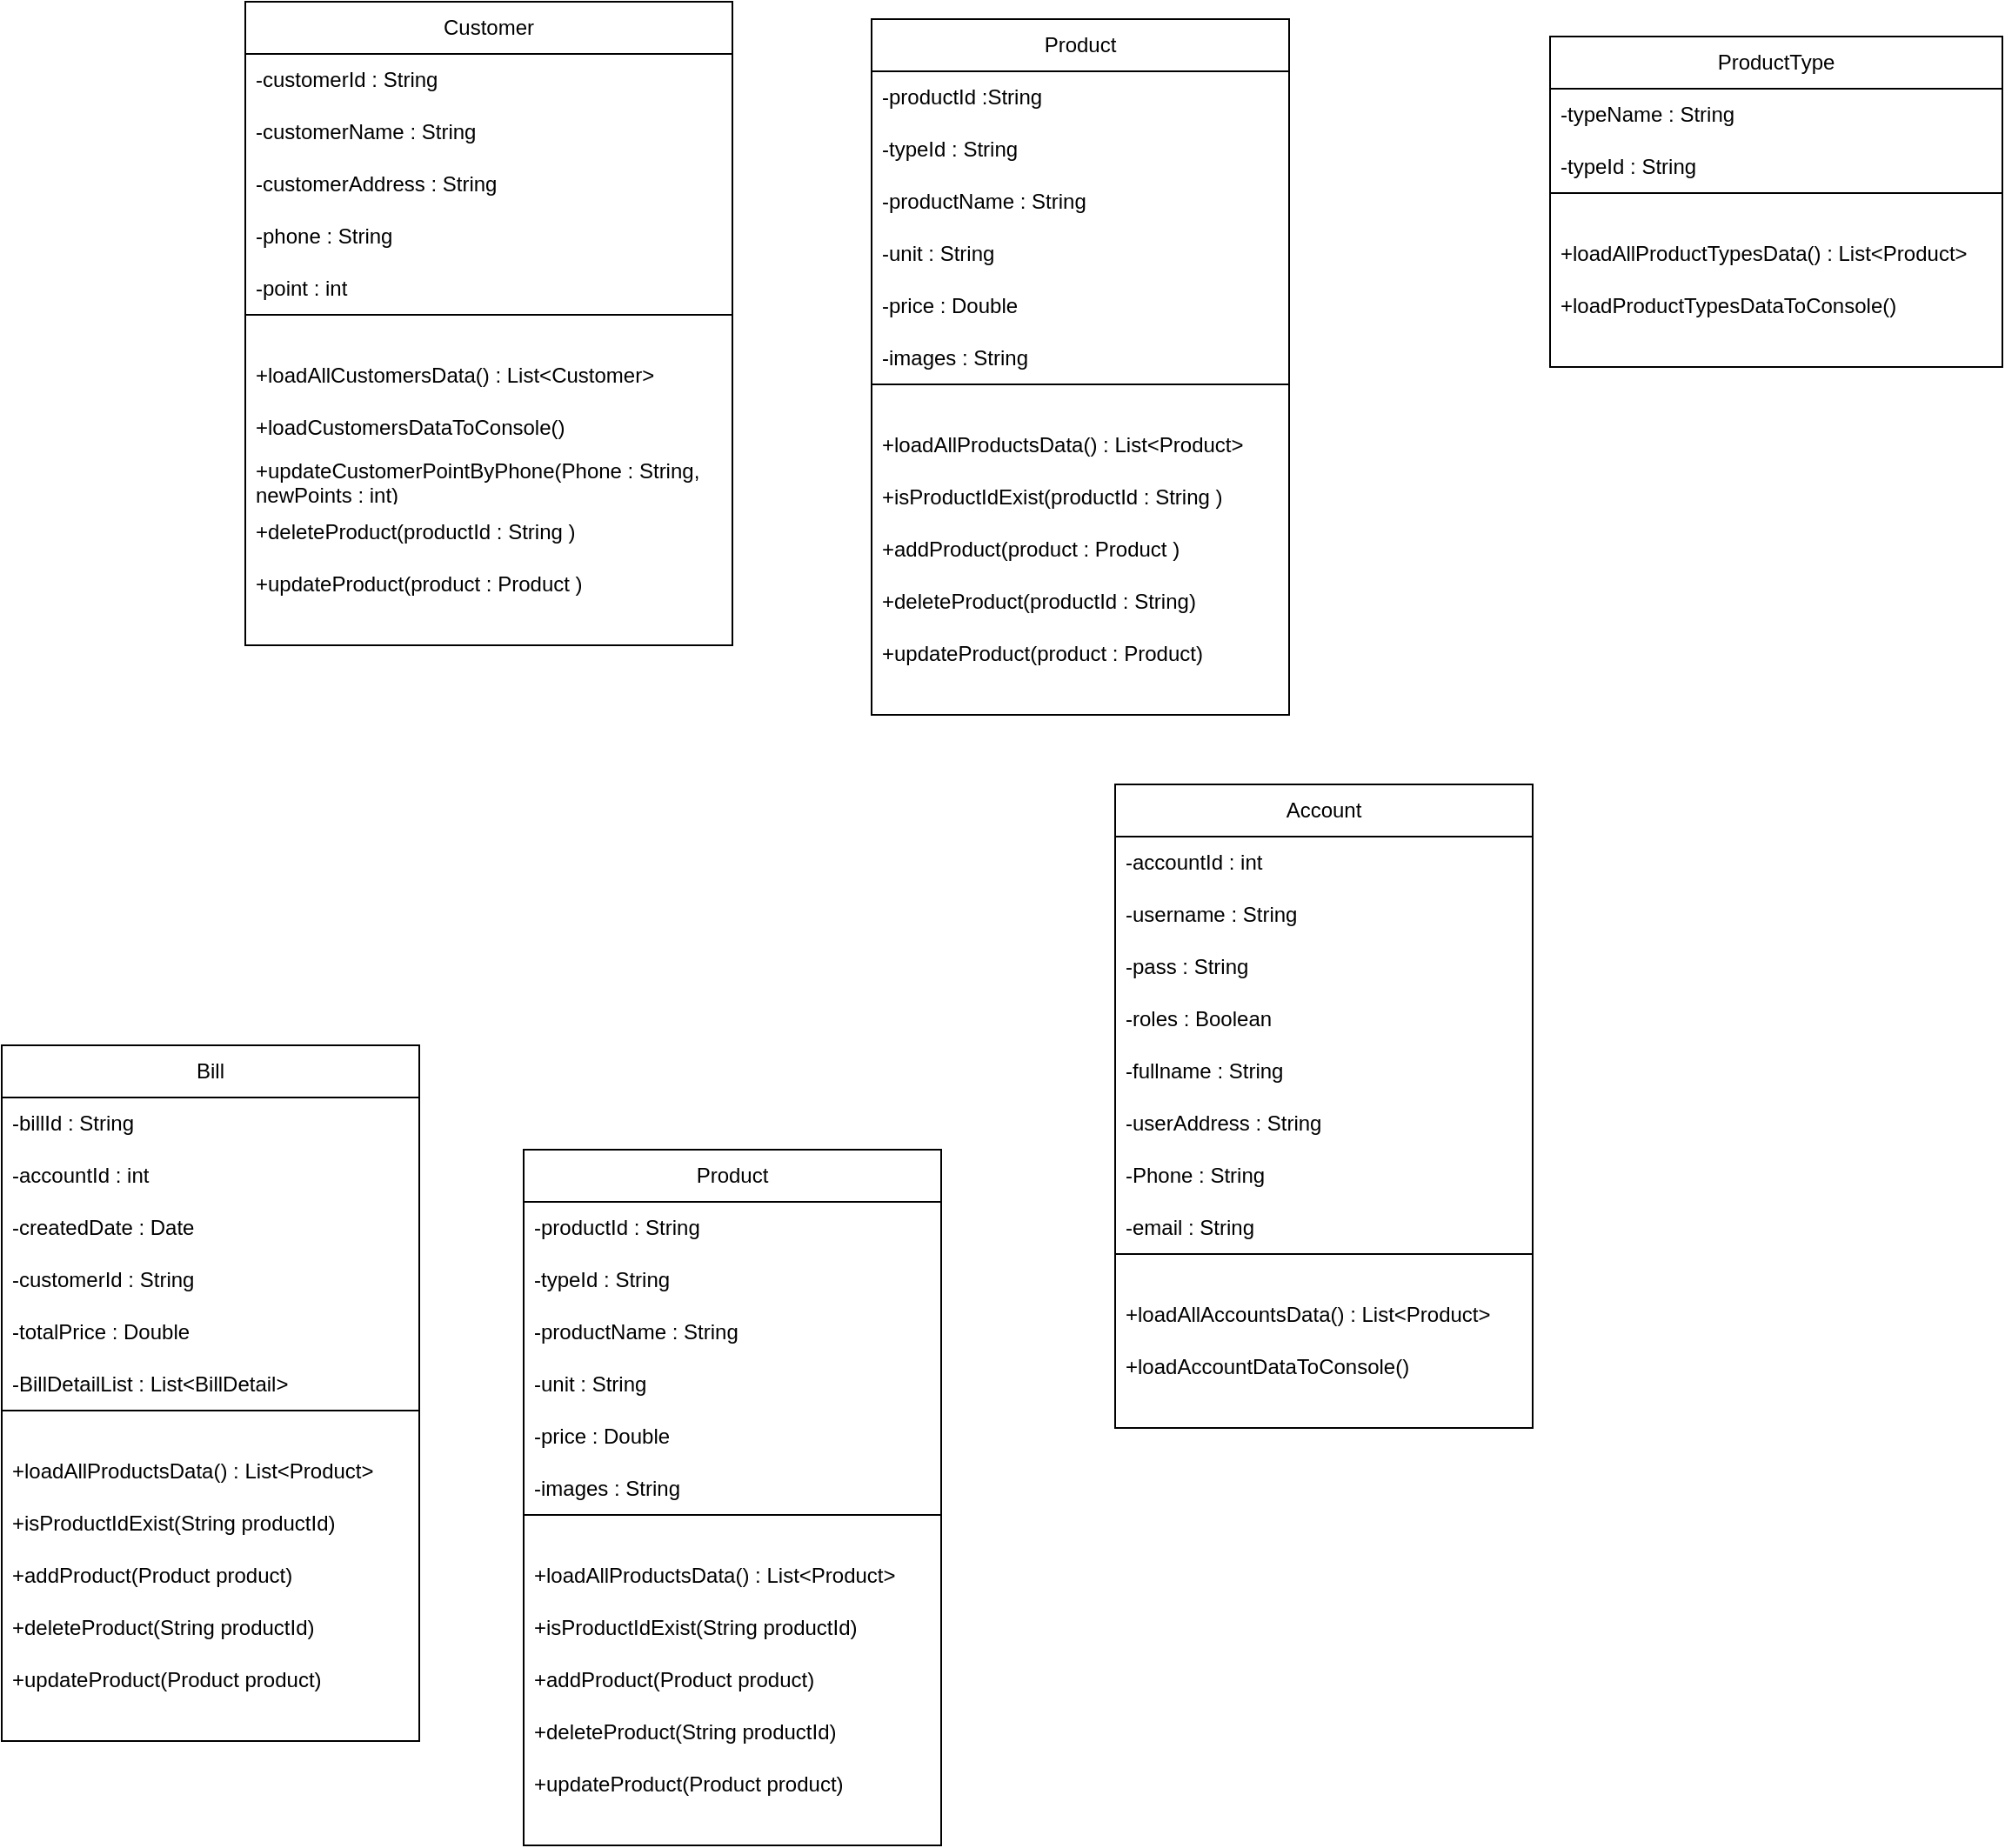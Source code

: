 <mxfile version="24.7.6">
  <diagram name="Page-1" id="IZydbGZN5Iw_WI476OVO">
    <mxGraphModel dx="1574" dy="1448" grid="1" gridSize="10" guides="1" tooltips="1" connect="1" arrows="1" fold="1" page="1" pageScale="1" pageWidth="850" pageHeight="1100" math="0" shadow="0">
      <root>
        <mxCell id="0" />
        <mxCell id="1" parent="0" />
        <mxCell id="ifvDIBjyfbEK1ll5_QF5-212" value="ProductType" style="swimlane;fontStyle=0;childLayout=stackLayout;horizontal=1;startSize=30;horizontalStack=0;resizeParent=1;resizeParentMax=0;resizeLast=0;collapsible=1;marginBottom=0;whiteSpace=wrap;html=1;strokeColor=default;align=center;verticalAlign=middle;fontFamily=Helvetica;fontSize=12;fontColor=default;fillColor=default;" vertex="1" parent="1">
          <mxGeometry x="290" y="-190" width="260" height="190" as="geometry" />
        </mxCell>
        <mxCell id="ifvDIBjyfbEK1ll5_QF5-223" value="-typeName : String" style="text;strokeColor=none;fillColor=none;align=left;verticalAlign=middle;spacingLeft=4;spacingRight=4;overflow=hidden;points=[[0,0.5],[1,0.5]];portConstraint=eastwest;rotatable=0;whiteSpace=wrap;html=1;fontFamily=Helvetica;fontSize=12;fontColor=default;fontStyle=0;" vertex="1" parent="ifvDIBjyfbEK1ll5_QF5-212">
          <mxGeometry y="30" width="260" height="30" as="geometry" />
        </mxCell>
        <mxCell id="ifvDIBjyfbEK1ll5_QF5-224" value="-typeId :&amp;nbsp;String" style="text;strokeColor=none;fillColor=none;align=left;verticalAlign=middle;spacingLeft=4;spacingRight=4;overflow=hidden;points=[[0,0.5],[1,0.5]];portConstraint=eastwest;rotatable=0;whiteSpace=wrap;html=1;fontFamily=Helvetica;fontSize=12;fontColor=default;fontStyle=0;" vertex="1" parent="ifvDIBjyfbEK1ll5_QF5-212">
          <mxGeometry y="60" width="260" height="30" as="geometry" />
        </mxCell>
        <mxCell id="ifvDIBjyfbEK1ll5_QF5-216" value="" style="swimlane;startSize=0;strokeColor=default;align=center;verticalAlign=middle;fontFamily=Helvetica;fontSize=12;fontColor=default;fontStyle=0;fillColor=default;" vertex="1" parent="ifvDIBjyfbEK1ll5_QF5-212">
          <mxGeometry y="90" width="260" height="100" as="geometry" />
        </mxCell>
        <mxCell id="ifvDIBjyfbEK1ll5_QF5-215" value="+loadAllProductTypesData() :&amp;nbsp;List&amp;lt;Product&amp;gt;" style="text;strokeColor=none;fillColor=none;align=left;verticalAlign=middle;spacingLeft=4;spacingRight=4;overflow=hidden;points=[[0,0.5],[1,0.5]];portConstraint=eastwest;rotatable=0;whiteSpace=wrap;html=1;fontFamily=Helvetica;fontSize=12;fontColor=default;fontStyle=0;" vertex="1" parent="ifvDIBjyfbEK1ll5_QF5-216">
          <mxGeometry y="20" width="260" height="30" as="geometry" />
        </mxCell>
        <mxCell id="ifvDIBjyfbEK1ll5_QF5-213" value="+loadProductTypesDataToConsole()" style="text;strokeColor=none;fillColor=none;align=left;verticalAlign=middle;spacingLeft=4;spacingRight=4;overflow=hidden;points=[[0,0.5],[1,0.5]];portConstraint=eastwest;rotatable=0;whiteSpace=wrap;html=1;fontFamily=Helvetica;fontSize=12;fontColor=default;fontStyle=0;" vertex="1" parent="ifvDIBjyfbEK1ll5_QF5-216">
          <mxGeometry y="50" width="240" height="30" as="geometry" />
        </mxCell>
        <mxCell id="ifvDIBjyfbEK1ll5_QF5-238" value="Account" style="swimlane;fontStyle=0;childLayout=stackLayout;horizontal=1;startSize=30;horizontalStack=0;resizeParent=1;resizeParentMax=0;resizeLast=0;collapsible=1;marginBottom=0;whiteSpace=wrap;html=1;strokeColor=default;align=center;verticalAlign=middle;fontFamily=Helvetica;fontSize=12;fontColor=default;fillColor=default;" vertex="1" parent="1">
          <mxGeometry x="40" y="240" width="240" height="370" as="geometry" />
        </mxCell>
        <mxCell id="ifvDIBjyfbEK1ll5_QF5-239" value="-accountId : int" style="text;strokeColor=none;fillColor=none;align=left;verticalAlign=middle;spacingLeft=4;spacingRight=4;overflow=hidden;points=[[0,0.5],[1,0.5]];portConstraint=eastwest;rotatable=0;whiteSpace=wrap;html=1;fontFamily=Helvetica;fontSize=12;fontColor=default;fontStyle=0;" vertex="1" parent="ifvDIBjyfbEK1ll5_QF5-238">
          <mxGeometry y="30" width="240" height="30" as="geometry" />
        </mxCell>
        <mxCell id="ifvDIBjyfbEK1ll5_QF5-240" value="-username :&amp;nbsp;String" style="text;strokeColor=none;fillColor=none;align=left;verticalAlign=middle;spacingLeft=4;spacingRight=4;overflow=hidden;points=[[0,0.5],[1,0.5]];portConstraint=eastwest;rotatable=0;whiteSpace=wrap;html=1;fontFamily=Helvetica;fontSize=12;fontColor=default;fontStyle=0;" vertex="1" parent="ifvDIBjyfbEK1ll5_QF5-238">
          <mxGeometry y="60" width="240" height="30" as="geometry" />
        </mxCell>
        <mxCell id="ifvDIBjyfbEK1ll5_QF5-241" value="-pass :&amp;nbsp;String" style="text;strokeColor=none;fillColor=none;align=left;verticalAlign=middle;spacingLeft=4;spacingRight=4;overflow=hidden;points=[[0,0.5],[1,0.5]];portConstraint=eastwest;rotatable=0;whiteSpace=wrap;html=1;fontFamily=Helvetica;fontSize=12;fontColor=default;fontStyle=0;" vertex="1" parent="ifvDIBjyfbEK1ll5_QF5-238">
          <mxGeometry y="90" width="240" height="30" as="geometry" />
        </mxCell>
        <mxCell id="ifvDIBjyfbEK1ll5_QF5-242" value="-roles : Boolean" style="text;strokeColor=none;fillColor=none;align=left;verticalAlign=middle;spacingLeft=4;spacingRight=4;overflow=hidden;points=[[0,0.5],[1,0.5]];portConstraint=eastwest;rotatable=0;whiteSpace=wrap;html=1;fontFamily=Helvetica;fontSize=12;fontColor=default;fontStyle=0;" vertex="1" parent="ifvDIBjyfbEK1ll5_QF5-238">
          <mxGeometry y="120" width="240" height="30" as="geometry" />
        </mxCell>
        <mxCell id="ifvDIBjyfbEK1ll5_QF5-243" value="-fullname :&amp;nbsp;String" style="text;strokeColor=none;fillColor=none;align=left;verticalAlign=middle;spacingLeft=4;spacingRight=4;overflow=hidden;points=[[0,0.5],[1,0.5]];portConstraint=eastwest;rotatable=0;whiteSpace=wrap;html=1;fontFamily=Helvetica;fontSize=12;fontColor=default;fontStyle=0;" vertex="1" parent="ifvDIBjyfbEK1ll5_QF5-238">
          <mxGeometry y="150" width="240" height="30" as="geometry" />
        </mxCell>
        <mxCell id="ifvDIBjyfbEK1ll5_QF5-305" value="-userAddress : String" style="text;strokeColor=none;fillColor=none;align=left;verticalAlign=middle;spacingLeft=4;spacingRight=4;overflow=hidden;points=[[0,0.5],[1,0.5]];portConstraint=eastwest;rotatable=0;whiteSpace=wrap;html=1;fontFamily=Helvetica;fontSize=12;fontColor=default;fontStyle=0;" vertex="1" parent="ifvDIBjyfbEK1ll5_QF5-238">
          <mxGeometry y="180" width="240" height="30" as="geometry" />
        </mxCell>
        <mxCell id="ifvDIBjyfbEK1ll5_QF5-304" value="-Phone :&amp;nbsp;String" style="text;strokeColor=none;fillColor=none;align=left;verticalAlign=middle;spacingLeft=4;spacingRight=4;overflow=hidden;points=[[0,0.5],[1,0.5]];portConstraint=eastwest;rotatable=0;whiteSpace=wrap;html=1;fontFamily=Helvetica;fontSize=12;fontColor=default;fontStyle=0;" vertex="1" parent="ifvDIBjyfbEK1ll5_QF5-238">
          <mxGeometry y="210" width="240" height="30" as="geometry" />
        </mxCell>
        <mxCell id="ifvDIBjyfbEK1ll5_QF5-303" value="-email :&amp;nbsp;String" style="text;strokeColor=none;fillColor=none;align=left;verticalAlign=middle;spacingLeft=4;spacingRight=4;overflow=hidden;points=[[0,0.5],[1,0.5]];portConstraint=eastwest;rotatable=0;whiteSpace=wrap;html=1;fontFamily=Helvetica;fontSize=12;fontColor=default;fontStyle=0;" vertex="1" parent="ifvDIBjyfbEK1ll5_QF5-238">
          <mxGeometry y="240" width="240" height="30" as="geometry" />
        </mxCell>
        <mxCell id="ifvDIBjyfbEK1ll5_QF5-245" value="" style="swimlane;startSize=0;strokeColor=default;align=center;verticalAlign=middle;fontFamily=Helvetica;fontSize=12;fontColor=default;fontStyle=0;fillColor=default;" vertex="1" parent="ifvDIBjyfbEK1ll5_QF5-238">
          <mxGeometry y="270" width="240" height="100" as="geometry" />
        </mxCell>
        <mxCell id="ifvDIBjyfbEK1ll5_QF5-246" value="+loadAllAccountsData() :&amp;nbsp;List&amp;lt;Product&amp;gt;" style="text;strokeColor=none;fillColor=none;align=left;verticalAlign=middle;spacingLeft=4;spacingRight=4;overflow=hidden;points=[[0,0.5],[1,0.5]];portConstraint=eastwest;rotatable=0;whiteSpace=wrap;html=1;fontFamily=Helvetica;fontSize=12;fontColor=default;fontStyle=0;" vertex="1" parent="ifvDIBjyfbEK1ll5_QF5-245">
          <mxGeometry y="20" width="240" height="30" as="geometry" />
        </mxCell>
        <mxCell id="ifvDIBjyfbEK1ll5_QF5-247" value="+loadAccountDataToConsole()" style="text;strokeColor=none;fillColor=none;align=left;verticalAlign=middle;spacingLeft=4;spacingRight=4;overflow=hidden;points=[[0,0.5],[1,0.5]];portConstraint=eastwest;rotatable=0;whiteSpace=wrap;html=1;fontFamily=Helvetica;fontSize=12;fontColor=default;fontStyle=0;" vertex="1" parent="ifvDIBjyfbEK1ll5_QF5-245">
          <mxGeometry y="50" width="240" height="30" as="geometry" />
        </mxCell>
        <mxCell id="ifvDIBjyfbEK1ll5_QF5-251" value="Customer" style="swimlane;fontStyle=0;childLayout=stackLayout;horizontal=1;startSize=30;horizontalStack=0;resizeParent=1;resizeParentMax=0;resizeLast=0;collapsible=1;marginBottom=0;whiteSpace=wrap;html=1;strokeColor=default;align=center;verticalAlign=middle;fontFamily=Helvetica;fontSize=12;fontColor=default;fillColor=default;" vertex="1" parent="1">
          <mxGeometry x="-460" y="-210" width="280" height="370" as="geometry" />
        </mxCell>
        <mxCell id="ifvDIBjyfbEK1ll5_QF5-252" value="-customerId :&amp;nbsp;String" style="text;strokeColor=none;fillColor=none;align=left;verticalAlign=middle;spacingLeft=4;spacingRight=4;overflow=hidden;points=[[0,0.5],[1,0.5]];portConstraint=eastwest;rotatable=0;whiteSpace=wrap;html=1;fontFamily=Helvetica;fontSize=12;fontColor=default;fontStyle=0;" vertex="1" parent="ifvDIBjyfbEK1ll5_QF5-251">
          <mxGeometry y="30" width="280" height="30" as="geometry" />
        </mxCell>
        <mxCell id="ifvDIBjyfbEK1ll5_QF5-253" value="-customerName :&amp;nbsp;String" style="text;strokeColor=none;fillColor=none;align=left;verticalAlign=middle;spacingLeft=4;spacingRight=4;overflow=hidden;points=[[0,0.5],[1,0.5]];portConstraint=eastwest;rotatable=0;whiteSpace=wrap;html=1;fontFamily=Helvetica;fontSize=12;fontColor=default;fontStyle=0;" vertex="1" parent="ifvDIBjyfbEK1ll5_QF5-251">
          <mxGeometry y="60" width="280" height="30" as="geometry" />
        </mxCell>
        <mxCell id="ifvDIBjyfbEK1ll5_QF5-254" value="-customerAddress :&amp;nbsp;String" style="text;strokeColor=none;fillColor=none;align=left;verticalAlign=middle;spacingLeft=4;spacingRight=4;overflow=hidden;points=[[0,0.5],[1,0.5]];portConstraint=eastwest;rotatable=0;whiteSpace=wrap;html=1;fontFamily=Helvetica;fontSize=12;fontColor=default;fontStyle=0;" vertex="1" parent="ifvDIBjyfbEK1ll5_QF5-251">
          <mxGeometry y="90" width="280" height="30" as="geometry" />
        </mxCell>
        <mxCell id="ifvDIBjyfbEK1ll5_QF5-255" value="-phone :&amp;nbsp;String" style="text;strokeColor=none;fillColor=none;align=left;verticalAlign=middle;spacingLeft=4;spacingRight=4;overflow=hidden;points=[[0,0.5],[1,0.5]];portConstraint=eastwest;rotatable=0;whiteSpace=wrap;html=1;fontFamily=Helvetica;fontSize=12;fontColor=default;fontStyle=0;" vertex="1" parent="ifvDIBjyfbEK1ll5_QF5-251">
          <mxGeometry y="120" width="280" height="30" as="geometry" />
        </mxCell>
        <mxCell id="ifvDIBjyfbEK1ll5_QF5-256" value="-point : int" style="text;strokeColor=none;fillColor=none;align=left;verticalAlign=middle;spacingLeft=4;spacingRight=4;overflow=hidden;points=[[0,0.5],[1,0.5]];portConstraint=eastwest;rotatable=0;whiteSpace=wrap;html=1;fontFamily=Helvetica;fontSize=12;fontColor=default;fontStyle=0;" vertex="1" parent="ifvDIBjyfbEK1ll5_QF5-251">
          <mxGeometry y="150" width="280" height="30" as="geometry" />
        </mxCell>
        <mxCell id="ifvDIBjyfbEK1ll5_QF5-258" value="" style="swimlane;startSize=0;strokeColor=default;align=center;verticalAlign=middle;fontFamily=Helvetica;fontSize=12;fontColor=default;fontStyle=0;fillColor=default;" vertex="1" parent="ifvDIBjyfbEK1ll5_QF5-251">
          <mxGeometry y="180" width="280" height="190" as="geometry" />
        </mxCell>
        <mxCell id="ifvDIBjyfbEK1ll5_QF5-259" value="+loadAllCustomersData() :&amp;nbsp;List&amp;lt;Customer&amp;gt;" style="text;strokeColor=none;fillColor=none;align=left;verticalAlign=middle;spacingLeft=4;spacingRight=4;overflow=hidden;points=[[0,0.5],[1,0.5]];portConstraint=eastwest;rotatable=0;whiteSpace=wrap;html=1;fontFamily=Helvetica;fontSize=12;fontColor=default;fontStyle=0;" vertex="1" parent="ifvDIBjyfbEK1ll5_QF5-258">
          <mxGeometry y="20" width="240" height="30" as="geometry" />
        </mxCell>
        <mxCell id="ifvDIBjyfbEK1ll5_QF5-260" value="+loadCustomersDataToConsole()" style="text;strokeColor=none;fillColor=none;align=left;verticalAlign=middle;spacingLeft=4;spacingRight=4;overflow=hidden;points=[[0,0.5],[1,0.5]];portConstraint=eastwest;rotatable=0;whiteSpace=wrap;html=1;fontFamily=Helvetica;fontSize=12;fontColor=default;fontStyle=0;" vertex="1" parent="ifvDIBjyfbEK1ll5_QF5-258">
          <mxGeometry y="50" width="240" height="30" as="geometry" />
        </mxCell>
        <mxCell id="ifvDIBjyfbEK1ll5_QF5-261" value="+updateCustomerPointByPhone(Phone : String, newPoints : int)" style="text;strokeColor=none;fillColor=none;align=left;verticalAlign=middle;spacingLeft=4;spacingRight=4;overflow=hidden;points=[[0,0.5],[1,0.5]];portConstraint=eastwest;rotatable=0;whiteSpace=wrap;html=1;fontFamily=Helvetica;fontSize=12;fontColor=default;fontStyle=0;" vertex="1" parent="ifvDIBjyfbEK1ll5_QF5-258">
          <mxGeometry y="80" width="280" height="30" as="geometry" />
        </mxCell>
        <mxCell id="ifvDIBjyfbEK1ll5_QF5-262" value="+deleteProduct(productId : String )" style="text;strokeColor=none;fillColor=none;align=left;verticalAlign=middle;spacingLeft=4;spacingRight=4;overflow=hidden;points=[[0,0.5],[1,0.5]];portConstraint=eastwest;rotatable=0;whiteSpace=wrap;html=1;fontFamily=Helvetica;fontSize=12;fontColor=default;fontStyle=0;" vertex="1" parent="ifvDIBjyfbEK1ll5_QF5-258">
          <mxGeometry y="110" width="240" height="30" as="geometry" />
        </mxCell>
        <mxCell id="ifvDIBjyfbEK1ll5_QF5-263" value="+updateProduct(product :&amp;nbsp;Product )" style="text;strokeColor=none;fillColor=none;align=left;verticalAlign=middle;spacingLeft=4;spacingRight=4;overflow=hidden;points=[[0,0.5],[1,0.5]];portConstraint=eastwest;rotatable=0;whiteSpace=wrap;html=1;fontFamily=Helvetica;fontSize=12;fontColor=default;fontStyle=0;" vertex="1" parent="ifvDIBjyfbEK1ll5_QF5-258">
          <mxGeometry y="140" width="240" height="30" as="geometry" />
        </mxCell>
        <mxCell id="ifvDIBjyfbEK1ll5_QF5-264" value="Product" style="swimlane;fontStyle=0;childLayout=stackLayout;horizontal=1;startSize=30;horizontalStack=0;resizeParent=1;resizeParentMax=0;resizeLast=0;collapsible=1;marginBottom=0;whiteSpace=wrap;html=1;strokeColor=default;align=center;verticalAlign=middle;fontFamily=Helvetica;fontSize=12;fontColor=default;fillColor=default;" vertex="1" parent="1">
          <mxGeometry x="-100" y="-200" width="240" height="400" as="geometry" />
        </mxCell>
        <mxCell id="ifvDIBjyfbEK1ll5_QF5-265" value="-productId :String" style="text;strokeColor=none;fillColor=none;align=left;verticalAlign=middle;spacingLeft=4;spacingRight=4;overflow=hidden;points=[[0,0.5],[1,0.5]];portConstraint=eastwest;rotatable=0;whiteSpace=wrap;html=1;fontFamily=Helvetica;fontSize=12;fontColor=default;fontStyle=0;" vertex="1" parent="ifvDIBjyfbEK1ll5_QF5-264">
          <mxGeometry y="30" width="240" height="30" as="geometry" />
        </mxCell>
        <mxCell id="ifvDIBjyfbEK1ll5_QF5-266" value="-typeId :&amp;nbsp;String" style="text;strokeColor=none;fillColor=none;align=left;verticalAlign=middle;spacingLeft=4;spacingRight=4;overflow=hidden;points=[[0,0.5],[1,0.5]];portConstraint=eastwest;rotatable=0;whiteSpace=wrap;html=1;fontFamily=Helvetica;fontSize=12;fontColor=default;fontStyle=0;" vertex="1" parent="ifvDIBjyfbEK1ll5_QF5-264">
          <mxGeometry y="60" width="240" height="30" as="geometry" />
        </mxCell>
        <mxCell id="ifvDIBjyfbEK1ll5_QF5-267" value="-productName :&amp;nbsp;String" style="text;strokeColor=none;fillColor=none;align=left;verticalAlign=middle;spacingLeft=4;spacingRight=4;overflow=hidden;points=[[0,0.5],[1,0.5]];portConstraint=eastwest;rotatable=0;whiteSpace=wrap;html=1;fontFamily=Helvetica;fontSize=12;fontColor=default;fontStyle=0;" vertex="1" parent="ifvDIBjyfbEK1ll5_QF5-264">
          <mxGeometry y="90" width="240" height="30" as="geometry" />
        </mxCell>
        <mxCell id="ifvDIBjyfbEK1ll5_QF5-268" value="-unit :&amp;nbsp;String" style="text;strokeColor=none;fillColor=none;align=left;verticalAlign=middle;spacingLeft=4;spacingRight=4;overflow=hidden;points=[[0,0.5],[1,0.5]];portConstraint=eastwest;rotatable=0;whiteSpace=wrap;html=1;fontFamily=Helvetica;fontSize=12;fontColor=default;fontStyle=0;" vertex="1" parent="ifvDIBjyfbEK1ll5_QF5-264">
          <mxGeometry y="120" width="240" height="30" as="geometry" />
        </mxCell>
        <mxCell id="ifvDIBjyfbEK1ll5_QF5-269" value="-price : Double" style="text;strokeColor=none;fillColor=none;align=left;verticalAlign=middle;spacingLeft=4;spacingRight=4;overflow=hidden;points=[[0,0.5],[1,0.5]];portConstraint=eastwest;rotatable=0;whiteSpace=wrap;html=1;fontFamily=Helvetica;fontSize=12;fontColor=default;fontStyle=0;" vertex="1" parent="ifvDIBjyfbEK1ll5_QF5-264">
          <mxGeometry y="150" width="240" height="30" as="geometry" />
        </mxCell>
        <mxCell id="ifvDIBjyfbEK1ll5_QF5-270" value="-images :&amp;nbsp;String" style="text;strokeColor=none;fillColor=none;align=left;verticalAlign=middle;spacingLeft=4;spacingRight=4;overflow=hidden;points=[[0,0.5],[1,0.5]];portConstraint=eastwest;rotatable=0;whiteSpace=wrap;html=1;fontFamily=Helvetica;fontSize=12;fontColor=default;fontStyle=0;" vertex="1" parent="ifvDIBjyfbEK1ll5_QF5-264">
          <mxGeometry y="180" width="240" height="30" as="geometry" />
        </mxCell>
        <mxCell id="ifvDIBjyfbEK1ll5_QF5-271" value="" style="swimlane;startSize=0;strokeColor=default;align=center;verticalAlign=middle;fontFamily=Helvetica;fontSize=12;fontColor=default;fontStyle=0;fillColor=default;" vertex="1" parent="ifvDIBjyfbEK1ll5_QF5-264">
          <mxGeometry y="210" width="240" height="190" as="geometry" />
        </mxCell>
        <mxCell id="ifvDIBjyfbEK1ll5_QF5-272" value="+loadAllProductsData() :&amp;nbsp;List&amp;lt;Product&amp;gt;" style="text;strokeColor=none;fillColor=none;align=left;verticalAlign=middle;spacingLeft=4;spacingRight=4;overflow=hidden;points=[[0,0.5],[1,0.5]];portConstraint=eastwest;rotatable=0;whiteSpace=wrap;html=1;fontFamily=Helvetica;fontSize=12;fontColor=default;fontStyle=0;" vertex="1" parent="ifvDIBjyfbEK1ll5_QF5-271">
          <mxGeometry y="20" width="240" height="30" as="geometry" />
        </mxCell>
        <mxCell id="ifvDIBjyfbEK1ll5_QF5-273" value="+isProductIdExist(productId : String )" style="text;strokeColor=none;fillColor=none;align=left;verticalAlign=middle;spacingLeft=4;spacingRight=4;overflow=hidden;points=[[0,0.5],[1,0.5]];portConstraint=eastwest;rotatable=0;whiteSpace=wrap;html=1;fontFamily=Helvetica;fontSize=12;fontColor=default;fontStyle=0;" vertex="1" parent="ifvDIBjyfbEK1ll5_QF5-271">
          <mxGeometry y="50" width="240" height="30" as="geometry" />
        </mxCell>
        <mxCell id="ifvDIBjyfbEK1ll5_QF5-274" value="+addProduct(product : Product )" style="text;strokeColor=none;fillColor=none;align=left;verticalAlign=middle;spacingLeft=4;spacingRight=4;overflow=hidden;points=[[0,0.5],[1,0.5]];portConstraint=eastwest;rotatable=0;whiteSpace=wrap;html=1;fontFamily=Helvetica;fontSize=12;fontColor=default;fontStyle=0;" vertex="1" parent="ifvDIBjyfbEK1ll5_QF5-271">
          <mxGeometry y="80" width="240" height="30" as="geometry" />
        </mxCell>
        <mxCell id="ifvDIBjyfbEK1ll5_QF5-275" value="+deleteProduct(productId : String)" style="text;strokeColor=none;fillColor=none;align=left;verticalAlign=middle;spacingLeft=4;spacingRight=4;overflow=hidden;points=[[0,0.5],[1,0.5]];portConstraint=eastwest;rotatable=0;whiteSpace=wrap;html=1;fontFamily=Helvetica;fontSize=12;fontColor=default;fontStyle=0;" vertex="1" parent="ifvDIBjyfbEK1ll5_QF5-271">
          <mxGeometry y="110" width="240" height="30" as="geometry" />
        </mxCell>
        <mxCell id="ifvDIBjyfbEK1ll5_QF5-276" value="+updateProduct(product : Product)" style="text;strokeColor=none;fillColor=none;align=left;verticalAlign=middle;spacingLeft=4;spacingRight=4;overflow=hidden;points=[[0,0.5],[1,0.5]];portConstraint=eastwest;rotatable=0;whiteSpace=wrap;html=1;fontFamily=Helvetica;fontSize=12;fontColor=default;fontStyle=0;" vertex="1" parent="ifvDIBjyfbEK1ll5_QF5-271">
          <mxGeometry y="140" width="240" height="30" as="geometry" />
        </mxCell>
        <mxCell id="ifvDIBjyfbEK1ll5_QF5-277" value="Bill" style="swimlane;fontStyle=0;childLayout=stackLayout;horizontal=1;startSize=30;horizontalStack=0;resizeParent=1;resizeParentMax=0;resizeLast=0;collapsible=1;marginBottom=0;whiteSpace=wrap;html=1;strokeColor=default;align=center;verticalAlign=middle;fontFamily=Helvetica;fontSize=12;fontColor=default;fillColor=default;" vertex="1" parent="1">
          <mxGeometry x="-600" y="390" width="240" height="400" as="geometry" />
        </mxCell>
        <mxCell id="ifvDIBjyfbEK1ll5_QF5-278" value="-billId :&amp;nbsp;String" style="text;strokeColor=none;fillColor=none;align=left;verticalAlign=middle;spacingLeft=4;spacingRight=4;overflow=hidden;points=[[0,0.5],[1,0.5]];portConstraint=eastwest;rotatable=0;whiteSpace=wrap;html=1;fontFamily=Helvetica;fontSize=12;fontColor=default;fontStyle=0;" vertex="1" parent="ifvDIBjyfbEK1ll5_QF5-277">
          <mxGeometry y="30" width="240" height="30" as="geometry" />
        </mxCell>
        <mxCell id="ifvDIBjyfbEK1ll5_QF5-279" value="-accountId :&amp;nbsp;int" style="text;strokeColor=none;fillColor=none;align=left;verticalAlign=middle;spacingLeft=4;spacingRight=4;overflow=hidden;points=[[0,0.5],[1,0.5]];portConstraint=eastwest;rotatable=0;whiteSpace=wrap;html=1;fontFamily=Helvetica;fontSize=12;fontColor=default;fontStyle=0;" vertex="1" parent="ifvDIBjyfbEK1ll5_QF5-277">
          <mxGeometry y="60" width="240" height="30" as="geometry" />
        </mxCell>
        <mxCell id="ifvDIBjyfbEK1ll5_QF5-280" value="-createdDate :&amp;nbsp;Date" style="text;strokeColor=none;fillColor=none;align=left;verticalAlign=middle;spacingLeft=4;spacingRight=4;overflow=hidden;points=[[0,0.5],[1,0.5]];portConstraint=eastwest;rotatable=0;whiteSpace=wrap;html=1;fontFamily=Helvetica;fontSize=12;fontColor=default;fontStyle=0;" vertex="1" parent="ifvDIBjyfbEK1ll5_QF5-277">
          <mxGeometry y="90" width="240" height="30" as="geometry" />
        </mxCell>
        <mxCell id="ifvDIBjyfbEK1ll5_QF5-281" value="-customerId :&amp;nbsp;String" style="text;strokeColor=none;fillColor=none;align=left;verticalAlign=middle;spacingLeft=4;spacingRight=4;overflow=hidden;points=[[0,0.5],[1,0.5]];portConstraint=eastwest;rotatable=0;whiteSpace=wrap;html=1;fontFamily=Helvetica;fontSize=12;fontColor=default;fontStyle=0;" vertex="1" parent="ifvDIBjyfbEK1ll5_QF5-277">
          <mxGeometry y="120" width="240" height="30" as="geometry" />
        </mxCell>
        <mxCell id="ifvDIBjyfbEK1ll5_QF5-282" value="-totalPrice : Double" style="text;strokeColor=none;fillColor=none;align=left;verticalAlign=middle;spacingLeft=4;spacingRight=4;overflow=hidden;points=[[0,0.5],[1,0.5]];portConstraint=eastwest;rotatable=0;whiteSpace=wrap;html=1;fontFamily=Helvetica;fontSize=12;fontColor=default;fontStyle=0;" vertex="1" parent="ifvDIBjyfbEK1ll5_QF5-277">
          <mxGeometry y="150" width="240" height="30" as="geometry" />
        </mxCell>
        <mxCell id="ifvDIBjyfbEK1ll5_QF5-283" value="-BillDetailList : List&amp;lt;BillDetail&amp;gt;" style="text;strokeColor=none;fillColor=none;align=left;verticalAlign=middle;spacingLeft=4;spacingRight=4;overflow=hidden;points=[[0,0.5],[1,0.5]];portConstraint=eastwest;rotatable=0;whiteSpace=wrap;html=1;fontFamily=Helvetica;fontSize=12;fontColor=default;fontStyle=0;" vertex="1" parent="ifvDIBjyfbEK1ll5_QF5-277">
          <mxGeometry y="180" width="240" height="30" as="geometry" />
        </mxCell>
        <mxCell id="ifvDIBjyfbEK1ll5_QF5-284" value="" style="swimlane;startSize=0;strokeColor=default;align=center;verticalAlign=middle;fontFamily=Helvetica;fontSize=12;fontColor=default;fontStyle=0;fillColor=default;" vertex="1" parent="ifvDIBjyfbEK1ll5_QF5-277">
          <mxGeometry y="210" width="240" height="190" as="geometry" />
        </mxCell>
        <mxCell id="ifvDIBjyfbEK1ll5_QF5-285" value="+loadAllProductsData() :&amp;nbsp;List&amp;lt;Product&amp;gt;" style="text;strokeColor=none;fillColor=none;align=left;verticalAlign=middle;spacingLeft=4;spacingRight=4;overflow=hidden;points=[[0,0.5],[1,0.5]];portConstraint=eastwest;rotatable=0;whiteSpace=wrap;html=1;fontFamily=Helvetica;fontSize=12;fontColor=default;fontStyle=0;" vertex="1" parent="ifvDIBjyfbEK1ll5_QF5-284">
          <mxGeometry y="20" width="240" height="30" as="geometry" />
        </mxCell>
        <mxCell id="ifvDIBjyfbEK1ll5_QF5-286" value="+isProductIdExist(String productId)" style="text;strokeColor=none;fillColor=none;align=left;verticalAlign=middle;spacingLeft=4;spacingRight=4;overflow=hidden;points=[[0,0.5],[1,0.5]];portConstraint=eastwest;rotatable=0;whiteSpace=wrap;html=1;fontFamily=Helvetica;fontSize=12;fontColor=default;fontStyle=0;" vertex="1" parent="ifvDIBjyfbEK1ll5_QF5-284">
          <mxGeometry y="50" width="240" height="30" as="geometry" />
        </mxCell>
        <mxCell id="ifvDIBjyfbEK1ll5_QF5-287" value="+addProduct(Product product)" style="text;strokeColor=none;fillColor=none;align=left;verticalAlign=middle;spacingLeft=4;spacingRight=4;overflow=hidden;points=[[0,0.5],[1,0.5]];portConstraint=eastwest;rotatable=0;whiteSpace=wrap;html=1;fontFamily=Helvetica;fontSize=12;fontColor=default;fontStyle=0;" vertex="1" parent="ifvDIBjyfbEK1ll5_QF5-284">
          <mxGeometry y="80" width="240" height="30" as="geometry" />
        </mxCell>
        <mxCell id="ifvDIBjyfbEK1ll5_QF5-288" value="+deleteProduct(String productId)" style="text;strokeColor=none;fillColor=none;align=left;verticalAlign=middle;spacingLeft=4;spacingRight=4;overflow=hidden;points=[[0,0.5],[1,0.5]];portConstraint=eastwest;rotatable=0;whiteSpace=wrap;html=1;fontFamily=Helvetica;fontSize=12;fontColor=default;fontStyle=0;" vertex="1" parent="ifvDIBjyfbEK1ll5_QF5-284">
          <mxGeometry y="110" width="240" height="30" as="geometry" />
        </mxCell>
        <mxCell id="ifvDIBjyfbEK1ll5_QF5-289" value="+updateProduct(Product product)" style="text;strokeColor=none;fillColor=none;align=left;verticalAlign=middle;spacingLeft=4;spacingRight=4;overflow=hidden;points=[[0,0.5],[1,0.5]];portConstraint=eastwest;rotatable=0;whiteSpace=wrap;html=1;fontFamily=Helvetica;fontSize=12;fontColor=default;fontStyle=0;" vertex="1" parent="ifvDIBjyfbEK1ll5_QF5-284">
          <mxGeometry y="140" width="240" height="30" as="geometry" />
        </mxCell>
        <mxCell id="ifvDIBjyfbEK1ll5_QF5-290" value="Product" style="swimlane;fontStyle=0;childLayout=stackLayout;horizontal=1;startSize=30;horizontalStack=0;resizeParent=1;resizeParentMax=0;resizeLast=0;collapsible=1;marginBottom=0;whiteSpace=wrap;html=1;strokeColor=default;align=center;verticalAlign=middle;fontFamily=Helvetica;fontSize=12;fontColor=default;fillColor=default;" vertex="1" parent="1">
          <mxGeometry x="-300" y="450" width="240" height="400" as="geometry" />
        </mxCell>
        <mxCell id="ifvDIBjyfbEK1ll5_QF5-291" value="-productId :&amp;nbsp;String" style="text;strokeColor=none;fillColor=none;align=left;verticalAlign=middle;spacingLeft=4;spacingRight=4;overflow=hidden;points=[[0,0.5],[1,0.5]];portConstraint=eastwest;rotatable=0;whiteSpace=wrap;html=1;fontFamily=Helvetica;fontSize=12;fontColor=default;fontStyle=0;" vertex="1" parent="ifvDIBjyfbEK1ll5_QF5-290">
          <mxGeometry y="30" width="240" height="30" as="geometry" />
        </mxCell>
        <mxCell id="ifvDIBjyfbEK1ll5_QF5-292" value="-typeId :&amp;nbsp;String" style="text;strokeColor=none;fillColor=none;align=left;verticalAlign=middle;spacingLeft=4;spacingRight=4;overflow=hidden;points=[[0,0.5],[1,0.5]];portConstraint=eastwest;rotatable=0;whiteSpace=wrap;html=1;fontFamily=Helvetica;fontSize=12;fontColor=default;fontStyle=0;" vertex="1" parent="ifvDIBjyfbEK1ll5_QF5-290">
          <mxGeometry y="60" width="240" height="30" as="geometry" />
        </mxCell>
        <mxCell id="ifvDIBjyfbEK1ll5_QF5-293" value="-productName :&amp;nbsp;String" style="text;strokeColor=none;fillColor=none;align=left;verticalAlign=middle;spacingLeft=4;spacingRight=4;overflow=hidden;points=[[0,0.5],[1,0.5]];portConstraint=eastwest;rotatable=0;whiteSpace=wrap;html=1;fontFamily=Helvetica;fontSize=12;fontColor=default;fontStyle=0;" vertex="1" parent="ifvDIBjyfbEK1ll5_QF5-290">
          <mxGeometry y="90" width="240" height="30" as="geometry" />
        </mxCell>
        <mxCell id="ifvDIBjyfbEK1ll5_QF5-294" value="-unit :&amp;nbsp;String" style="text;strokeColor=none;fillColor=none;align=left;verticalAlign=middle;spacingLeft=4;spacingRight=4;overflow=hidden;points=[[0,0.5],[1,0.5]];portConstraint=eastwest;rotatable=0;whiteSpace=wrap;html=1;fontFamily=Helvetica;fontSize=12;fontColor=default;fontStyle=0;" vertex="1" parent="ifvDIBjyfbEK1ll5_QF5-290">
          <mxGeometry y="120" width="240" height="30" as="geometry" />
        </mxCell>
        <mxCell id="ifvDIBjyfbEK1ll5_QF5-295" value="-price : Double" style="text;strokeColor=none;fillColor=none;align=left;verticalAlign=middle;spacingLeft=4;spacingRight=4;overflow=hidden;points=[[0,0.5],[1,0.5]];portConstraint=eastwest;rotatable=0;whiteSpace=wrap;html=1;fontFamily=Helvetica;fontSize=12;fontColor=default;fontStyle=0;" vertex="1" parent="ifvDIBjyfbEK1ll5_QF5-290">
          <mxGeometry y="150" width="240" height="30" as="geometry" />
        </mxCell>
        <mxCell id="ifvDIBjyfbEK1ll5_QF5-296" value="-images :&amp;nbsp;String" style="text;strokeColor=none;fillColor=none;align=left;verticalAlign=middle;spacingLeft=4;spacingRight=4;overflow=hidden;points=[[0,0.5],[1,0.5]];portConstraint=eastwest;rotatable=0;whiteSpace=wrap;html=1;fontFamily=Helvetica;fontSize=12;fontColor=default;fontStyle=0;" vertex="1" parent="ifvDIBjyfbEK1ll5_QF5-290">
          <mxGeometry y="180" width="240" height="30" as="geometry" />
        </mxCell>
        <mxCell id="ifvDIBjyfbEK1ll5_QF5-297" value="" style="swimlane;startSize=0;strokeColor=default;align=center;verticalAlign=middle;fontFamily=Helvetica;fontSize=12;fontColor=default;fontStyle=0;fillColor=default;" vertex="1" parent="ifvDIBjyfbEK1ll5_QF5-290">
          <mxGeometry y="210" width="240" height="190" as="geometry" />
        </mxCell>
        <mxCell id="ifvDIBjyfbEK1ll5_QF5-298" value="+loadAllProductsData() :&amp;nbsp;List&amp;lt;Product&amp;gt;" style="text;strokeColor=none;fillColor=none;align=left;verticalAlign=middle;spacingLeft=4;spacingRight=4;overflow=hidden;points=[[0,0.5],[1,0.5]];portConstraint=eastwest;rotatable=0;whiteSpace=wrap;html=1;fontFamily=Helvetica;fontSize=12;fontColor=default;fontStyle=0;" vertex="1" parent="ifvDIBjyfbEK1ll5_QF5-297">
          <mxGeometry y="20" width="240" height="30" as="geometry" />
        </mxCell>
        <mxCell id="ifvDIBjyfbEK1ll5_QF5-299" value="+isProductIdExist(String productId)" style="text;strokeColor=none;fillColor=none;align=left;verticalAlign=middle;spacingLeft=4;spacingRight=4;overflow=hidden;points=[[0,0.5],[1,0.5]];portConstraint=eastwest;rotatable=0;whiteSpace=wrap;html=1;fontFamily=Helvetica;fontSize=12;fontColor=default;fontStyle=0;" vertex="1" parent="ifvDIBjyfbEK1ll5_QF5-297">
          <mxGeometry y="50" width="240" height="30" as="geometry" />
        </mxCell>
        <mxCell id="ifvDIBjyfbEK1ll5_QF5-300" value="+addProduct(Product product)" style="text;strokeColor=none;fillColor=none;align=left;verticalAlign=middle;spacingLeft=4;spacingRight=4;overflow=hidden;points=[[0,0.5],[1,0.5]];portConstraint=eastwest;rotatable=0;whiteSpace=wrap;html=1;fontFamily=Helvetica;fontSize=12;fontColor=default;fontStyle=0;" vertex="1" parent="ifvDIBjyfbEK1ll5_QF5-297">
          <mxGeometry y="80" width="240" height="30" as="geometry" />
        </mxCell>
        <mxCell id="ifvDIBjyfbEK1ll5_QF5-301" value="+deleteProduct(String productId)" style="text;strokeColor=none;fillColor=none;align=left;verticalAlign=middle;spacingLeft=4;spacingRight=4;overflow=hidden;points=[[0,0.5],[1,0.5]];portConstraint=eastwest;rotatable=0;whiteSpace=wrap;html=1;fontFamily=Helvetica;fontSize=12;fontColor=default;fontStyle=0;" vertex="1" parent="ifvDIBjyfbEK1ll5_QF5-297">
          <mxGeometry y="110" width="240" height="30" as="geometry" />
        </mxCell>
        <mxCell id="ifvDIBjyfbEK1ll5_QF5-302" value="+updateProduct(Product product)" style="text;strokeColor=none;fillColor=none;align=left;verticalAlign=middle;spacingLeft=4;spacingRight=4;overflow=hidden;points=[[0,0.5],[1,0.5]];portConstraint=eastwest;rotatable=0;whiteSpace=wrap;html=1;fontFamily=Helvetica;fontSize=12;fontColor=default;fontStyle=0;" vertex="1" parent="ifvDIBjyfbEK1ll5_QF5-297">
          <mxGeometry y="140" width="240" height="30" as="geometry" />
        </mxCell>
      </root>
    </mxGraphModel>
  </diagram>
</mxfile>
